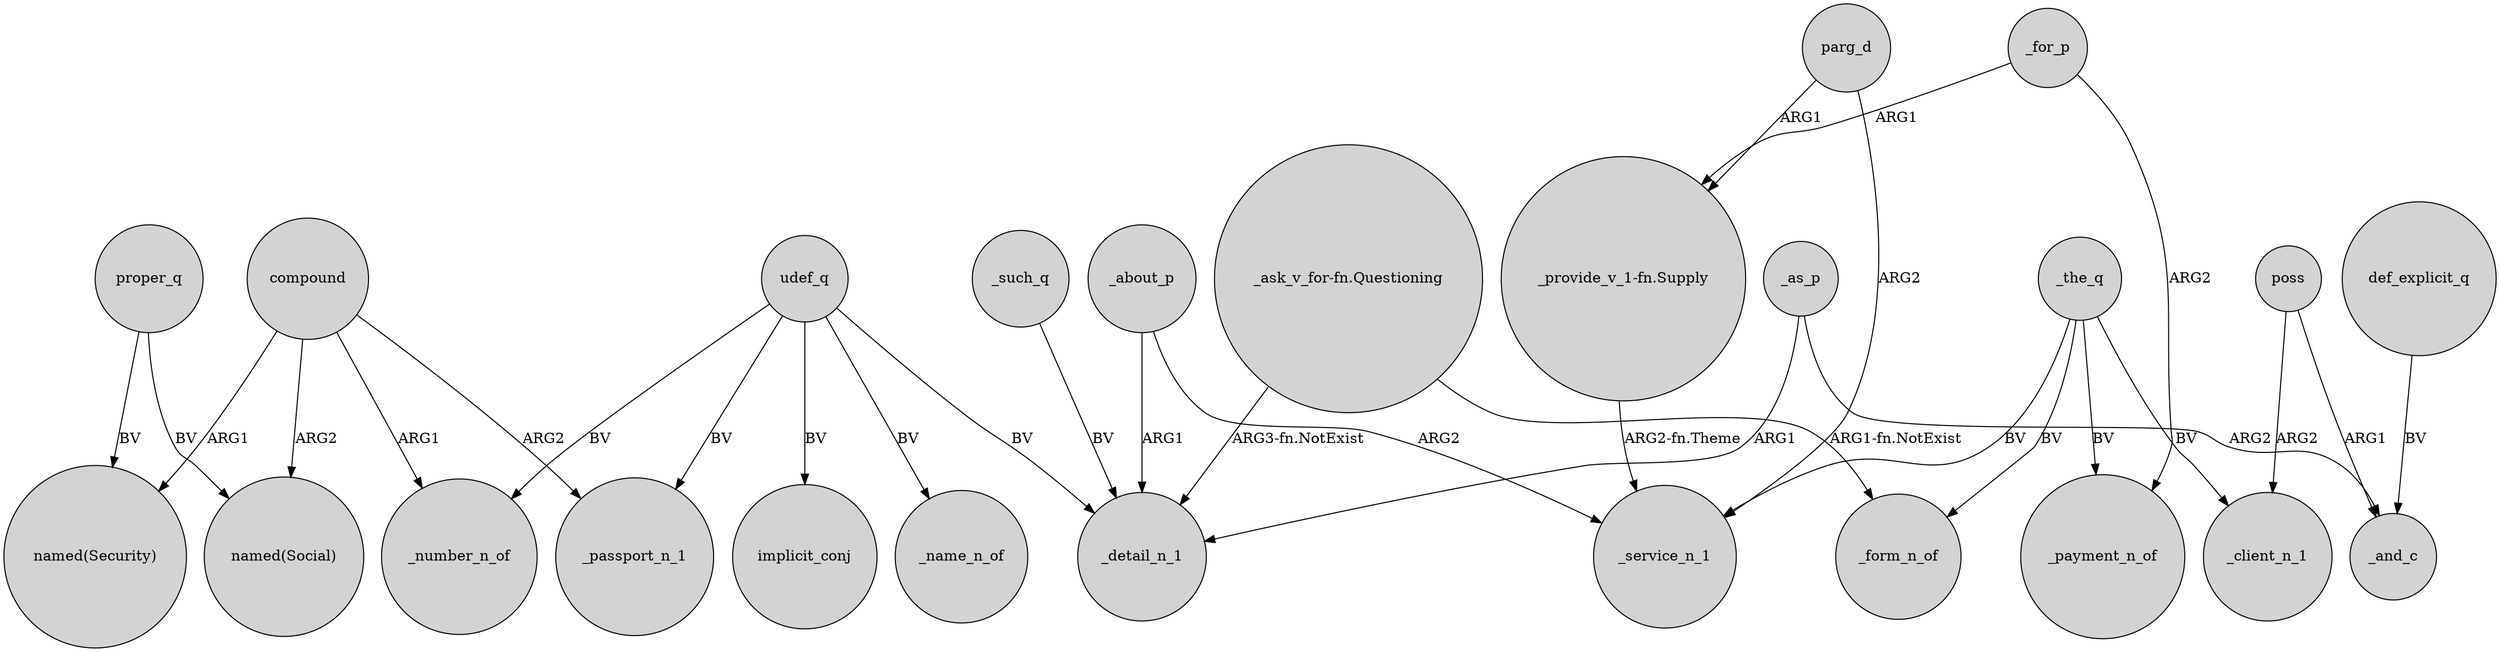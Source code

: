 digraph {
	node [shape=circle style=filled]
	compound -> "named(Security)" [label=ARG1]
	udef_q -> _number_n_of [label=BV]
	"_provide_v_1-fn.Supply" -> _service_n_1 [label="ARG2-fn.Theme"]
	poss -> _and_c [label=ARG1]
	_for_p -> _payment_n_of [label=ARG2]
	proper_q -> "named(Social)" [label=BV]
	def_explicit_q -> _and_c [label=BV]
	_the_q -> _service_n_1 [label=BV]
	_the_q -> _payment_n_of [label=BV]
	parg_d -> _service_n_1 [label=ARG2]
	_about_p -> _service_n_1 [label=ARG2]
	udef_q -> implicit_conj [label=BV]
	compound -> "named(Social)" [label=ARG2]
	poss -> _client_n_1 [label=ARG2]
	_as_p -> _detail_n_1 [label=ARG1]
	_the_q -> _client_n_1 [label=BV]
	_about_p -> _detail_n_1 [label=ARG1]
	udef_q -> _passport_n_1 [label=BV]
	compound -> _number_n_of [label=ARG1]
	"_ask_v_for-fn.Questioning" -> _form_n_of [label="ARG1-fn.NotExist"]
	_as_p -> _and_c [label=ARG2]
	compound -> _passport_n_1 [label=ARG2]
	proper_q -> "named(Security)" [label=BV]
	_for_p -> "_provide_v_1-fn.Supply" [label=ARG1]
	parg_d -> "_provide_v_1-fn.Supply" [label=ARG1]
	_the_q -> _form_n_of [label=BV]
	"_ask_v_for-fn.Questioning" -> _detail_n_1 [label="ARG3-fn.NotExist"]
	udef_q -> _detail_n_1 [label=BV]
	_such_q -> _detail_n_1 [label=BV]
	udef_q -> _name_n_of [label=BV]
}
